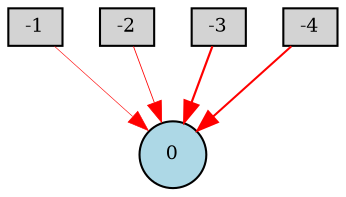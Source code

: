 digraph {
	node [fontsize=9 height=0.2 shape=circle width=0.2]
	-1 [fillcolor=lightgray shape=box style=filled]
	-2 [fillcolor=lightgray shape=box style=filled]
	-3 [fillcolor=lightgray shape=box style=filled]
	-4 [fillcolor=lightgray shape=box style=filled]
	0 [fillcolor=lightblue style=filled]
	-4 -> 0 [color=red penwidth=0.9796137223324194 style=solid]
	-1 -> 0 [color=red penwidth=0.28755468994726324 style=solid]
	-3 -> 0 [color=red penwidth=1.0488639702593823 style=solid]
	-2 -> 0 [color=red penwidth=0.39485950321150276 style=solid]
}
